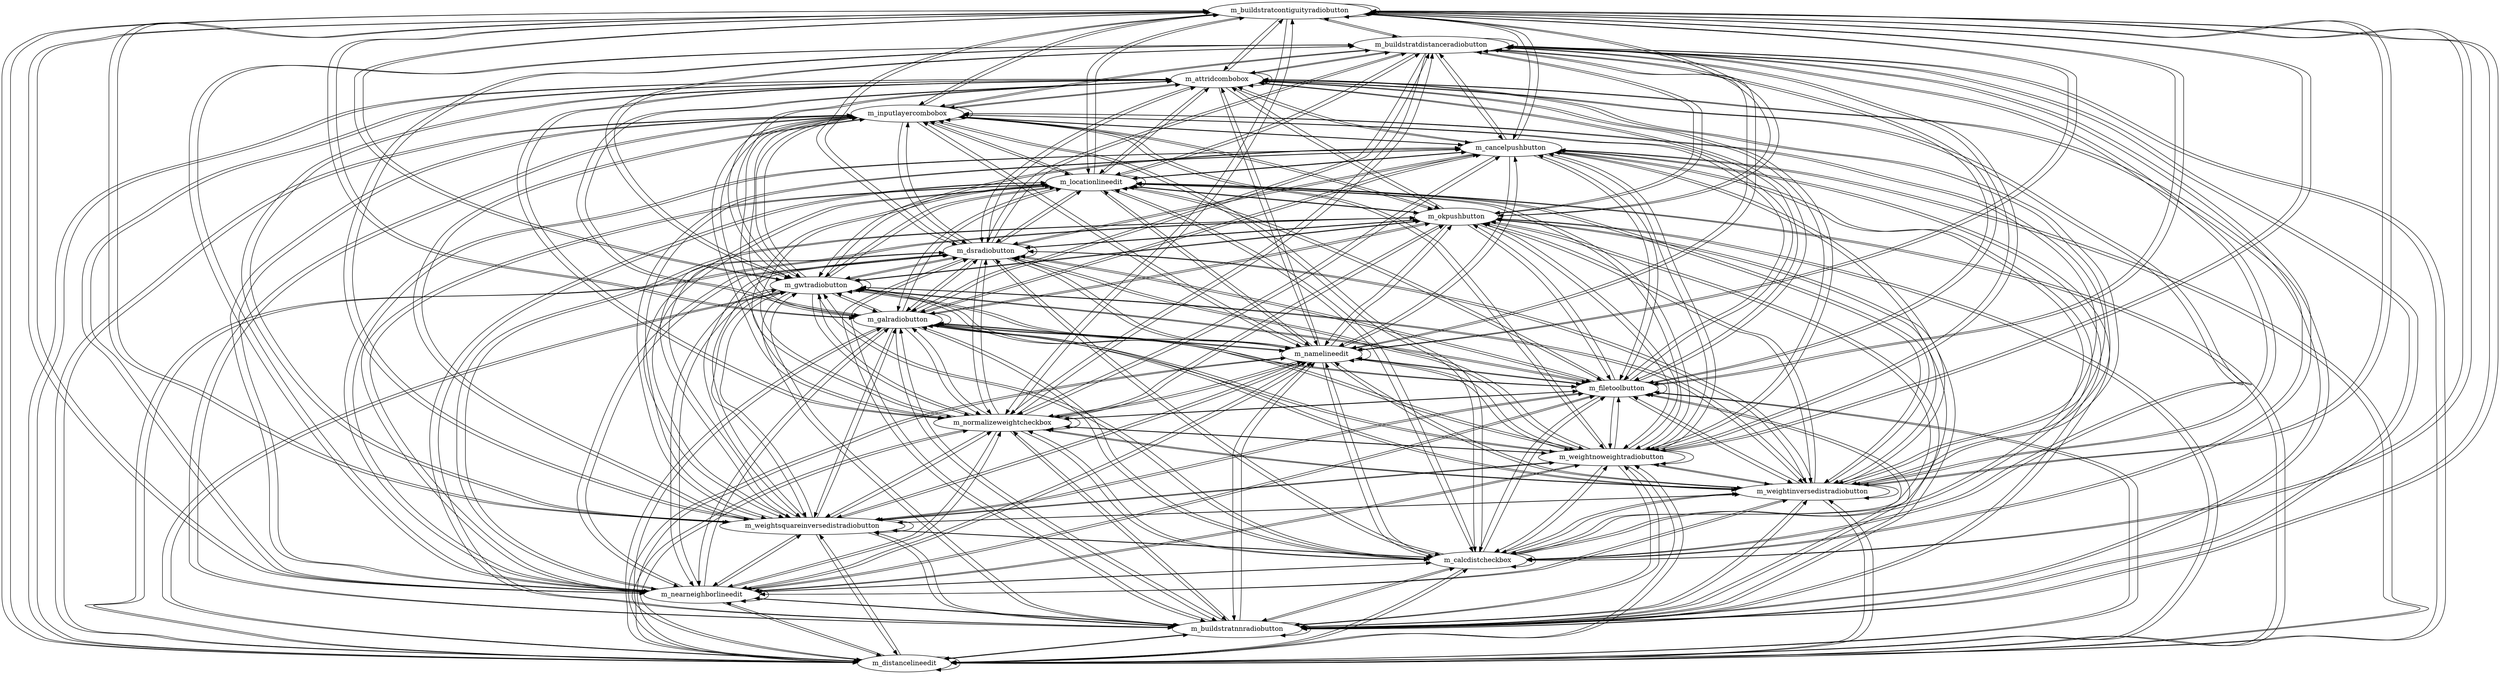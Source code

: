 strict digraph G {
  m_buildstratcontiguityradiobutton [ label="m_buildstratcontiguityradiobutton" ];
  m_buildstratdistanceradiobutton [ label="m_buildstratdistanceradiobutton" ];
  m_distancelineedit [ label="m_distancelineedit" ];
  m_buildstratnnradiobutton [ label="m_buildstratnnradiobutton" ];
  m_nearneighborlineedit [ label="m_nearneighborlineedit" ];
  m_calcdistcheckbox [ label="m_calcdistcheckbox" ];
  m_weightsquareinversedistradiobutton [ label="m_weightsquareinversedistradiobutton" ];
  m_weightinversedistradiobutton [ label="m_weightinversedistradiobutton" ];
  m_weightnoweightradiobutton [ label="m_weightnoweightradiobutton" ];
  m_normalizeweightcheckbox [ label="m_normalizeweightcheckbox" ];
  m_filetoolbutton [ label="m_filetoolbutton" ];
  m_namelineedit [ label="m_namelineedit" ];
  m_galradiobutton [ label="m_galradiobutton" ];
  m_gwtradiobutton [ label="m_gwtradiobutton" ];
  m_dsradiobutton [ label="m_dsradiobutton" ];
  m_locationlineedit [ label="m_locationlineedit" ];
  m_okpushbutton [ label="m_okpushbutton" ];
  m_cancelpushbutton [ label="m_cancelpushbutton" ];
  m_inputlayercombobox [ label="m_inputlayercombobox" ];
  m_attridcombobox [ label="m_attridcombobox" ];
  m_buildstratcontiguityradiobutton -> m_buildstratcontiguityradiobutton;
  m_buildstratcontiguityradiobutton -> m_buildstratdistanceradiobutton;
  m_buildstratcontiguityradiobutton -> m_distancelineedit;
  m_buildstratcontiguityradiobutton -> m_buildstratnnradiobutton;
  m_buildstratcontiguityradiobutton -> m_nearneighborlineedit;
  m_buildstratcontiguityradiobutton -> m_calcdistcheckbox;
  m_buildstratcontiguityradiobutton -> m_weightsquareinversedistradiobutton;
  m_buildstratcontiguityradiobutton -> m_weightinversedistradiobutton;
  m_buildstratcontiguityradiobutton -> m_weightnoweightradiobutton;
  m_buildstratcontiguityradiobutton -> m_normalizeweightcheckbox;
  m_buildstratcontiguityradiobutton -> m_filetoolbutton;
  m_buildstratcontiguityradiobutton -> m_namelineedit;
  m_buildstratcontiguityradiobutton -> m_galradiobutton;
  m_buildstratcontiguityradiobutton -> m_gwtradiobutton;
  m_buildstratcontiguityradiobutton -> m_dsradiobutton;
  m_buildstratcontiguityradiobutton -> m_locationlineedit;
  m_buildstratcontiguityradiobutton -> m_okpushbutton;
  m_buildstratcontiguityradiobutton -> m_cancelpushbutton;
  m_buildstratcontiguityradiobutton -> m_inputlayercombobox;
  m_buildstratcontiguityradiobutton -> m_attridcombobox;
  m_buildstratdistanceradiobutton -> m_buildstratcontiguityradiobutton;
  m_buildstratdistanceradiobutton -> m_buildstratdistanceradiobutton;
  m_buildstratdistanceradiobutton -> m_distancelineedit;
  m_buildstratdistanceradiobutton -> m_buildstratnnradiobutton;
  m_buildstratdistanceradiobutton -> m_nearneighborlineedit;
  m_buildstratdistanceradiobutton -> m_calcdistcheckbox;
  m_buildstratdistanceradiobutton -> m_weightsquareinversedistradiobutton;
  m_buildstratdistanceradiobutton -> m_weightinversedistradiobutton;
  m_buildstratdistanceradiobutton -> m_weightnoweightradiobutton;
  m_buildstratdistanceradiobutton -> m_normalizeweightcheckbox;
  m_buildstratdistanceradiobutton -> m_filetoolbutton;
  m_buildstratdistanceradiobutton -> m_namelineedit;
  m_buildstratdistanceradiobutton -> m_galradiobutton;
  m_buildstratdistanceradiobutton -> m_gwtradiobutton;
  m_buildstratdistanceradiobutton -> m_dsradiobutton;
  m_buildstratdistanceradiobutton -> m_locationlineedit;
  m_buildstratdistanceradiobutton -> m_okpushbutton;
  m_buildstratdistanceradiobutton -> m_cancelpushbutton;
  m_buildstratdistanceradiobutton -> m_inputlayercombobox;
  m_buildstratdistanceradiobutton -> m_attridcombobox;
  m_distancelineedit -> m_buildstratcontiguityradiobutton;
  m_distancelineedit -> m_buildstratdistanceradiobutton;
  m_distancelineedit -> m_distancelineedit;
  m_distancelineedit -> m_buildstratnnradiobutton;
  m_distancelineedit -> m_nearneighborlineedit;
  m_distancelineedit -> m_calcdistcheckbox;
  m_distancelineedit -> m_weightsquareinversedistradiobutton;
  m_distancelineedit -> m_weightinversedistradiobutton;
  m_distancelineedit -> m_weightnoweightradiobutton;
  m_distancelineedit -> m_normalizeweightcheckbox;
  m_distancelineedit -> m_filetoolbutton;
  m_distancelineedit -> m_namelineedit;
  m_distancelineedit -> m_galradiobutton;
  m_distancelineedit -> m_gwtradiobutton;
  m_distancelineedit -> m_dsradiobutton;
  m_distancelineedit -> m_locationlineedit;
  m_distancelineedit -> m_okpushbutton;
  m_distancelineedit -> m_cancelpushbutton;
  m_distancelineedit -> m_inputlayercombobox;
  m_distancelineedit -> m_attridcombobox;
  m_buildstratnnradiobutton -> m_buildstratcontiguityradiobutton;
  m_buildstratnnradiobutton -> m_buildstratdistanceradiobutton;
  m_buildstratnnradiobutton -> m_distancelineedit;
  m_buildstratnnradiobutton -> m_buildstratnnradiobutton;
  m_buildstratnnradiobutton -> m_nearneighborlineedit;
  m_buildstratnnradiobutton -> m_calcdistcheckbox;
  m_buildstratnnradiobutton -> m_weightsquareinversedistradiobutton;
  m_buildstratnnradiobutton -> m_weightinversedistradiobutton;
  m_buildstratnnradiobutton -> m_weightnoweightradiobutton;
  m_buildstratnnradiobutton -> m_normalizeweightcheckbox;
  m_buildstratnnradiobutton -> m_filetoolbutton;
  m_buildstratnnradiobutton -> m_namelineedit;
  m_buildstratnnradiobutton -> m_galradiobutton;
  m_buildstratnnradiobutton -> m_gwtradiobutton;
  m_buildstratnnradiobutton -> m_dsradiobutton;
  m_buildstratnnradiobutton -> m_locationlineedit;
  m_buildstratnnradiobutton -> m_okpushbutton;
  m_buildstratnnradiobutton -> m_cancelpushbutton;
  m_buildstratnnradiobutton -> m_inputlayercombobox;
  m_buildstratnnradiobutton -> m_attridcombobox;
  m_nearneighborlineedit -> m_buildstratcontiguityradiobutton;
  m_nearneighborlineedit -> m_buildstratdistanceradiobutton;
  m_nearneighborlineedit -> m_distancelineedit;
  m_nearneighborlineedit -> m_buildstratnnradiobutton;
  m_nearneighborlineedit -> m_nearneighborlineedit;
  m_nearneighborlineedit -> m_calcdistcheckbox;
  m_nearneighborlineedit -> m_weightsquareinversedistradiobutton;
  m_nearneighborlineedit -> m_weightinversedistradiobutton;
  m_nearneighborlineedit -> m_weightnoweightradiobutton;
  m_nearneighborlineedit -> m_normalizeweightcheckbox;
  m_nearneighborlineedit -> m_filetoolbutton;
  m_nearneighborlineedit -> m_namelineedit;
  m_nearneighborlineedit -> m_galradiobutton;
  m_nearneighborlineedit -> m_gwtradiobutton;
  m_nearneighborlineedit -> m_dsradiobutton;
  m_nearneighborlineedit -> m_locationlineedit;
  m_nearneighborlineedit -> m_okpushbutton;
  m_nearneighborlineedit -> m_cancelpushbutton;
  m_nearneighborlineedit -> m_inputlayercombobox;
  m_nearneighborlineedit -> m_attridcombobox;
  m_calcdistcheckbox -> m_buildstratcontiguityradiobutton;
  m_calcdistcheckbox -> m_buildstratdistanceradiobutton;
  m_calcdistcheckbox -> m_distancelineedit;
  m_calcdistcheckbox -> m_buildstratnnradiobutton;
  m_calcdistcheckbox -> m_nearneighborlineedit;
  m_calcdistcheckbox -> m_calcdistcheckbox;
  m_calcdistcheckbox -> m_weightsquareinversedistradiobutton;
  m_calcdistcheckbox -> m_weightinversedistradiobutton;
  m_calcdistcheckbox -> m_weightnoweightradiobutton;
  m_calcdistcheckbox -> m_normalizeweightcheckbox;
  m_calcdistcheckbox -> m_filetoolbutton;
  m_calcdistcheckbox -> m_namelineedit;
  m_calcdistcheckbox -> m_galradiobutton;
  m_calcdistcheckbox -> m_gwtradiobutton;
  m_calcdistcheckbox -> m_dsradiobutton;
  m_calcdistcheckbox -> m_locationlineedit;
  m_calcdistcheckbox -> m_okpushbutton;
  m_calcdistcheckbox -> m_cancelpushbutton;
  m_calcdistcheckbox -> m_inputlayercombobox;
  m_calcdistcheckbox -> m_attridcombobox;
  m_weightsquareinversedistradiobutton -> m_buildstratcontiguityradiobutton;
  m_weightsquareinversedistradiobutton -> m_buildstratdistanceradiobutton;
  m_weightsquareinversedistradiobutton -> m_distancelineedit;
  m_weightsquareinversedistradiobutton -> m_buildstratnnradiobutton;
  m_weightsquareinversedistradiobutton -> m_nearneighborlineedit;
  m_weightsquareinversedistradiobutton -> m_calcdistcheckbox;
  m_weightsquareinversedistradiobutton -> m_weightsquareinversedistradiobutton;
  m_weightsquareinversedistradiobutton -> m_weightinversedistradiobutton;
  m_weightsquareinversedistradiobutton -> m_weightnoweightradiobutton;
  m_weightsquareinversedistradiobutton -> m_normalizeweightcheckbox;
  m_weightsquareinversedistradiobutton -> m_filetoolbutton;
  m_weightsquareinversedistradiobutton -> m_namelineedit;
  m_weightsquareinversedistradiobutton -> m_galradiobutton;
  m_weightsquareinversedistradiobutton -> m_gwtradiobutton;
  m_weightsquareinversedistradiobutton -> m_dsradiobutton;
  m_weightsquareinversedistradiobutton -> m_locationlineedit;
  m_weightsquareinversedistradiobutton -> m_okpushbutton;
  m_weightsquareinversedistradiobutton -> m_cancelpushbutton;
  m_weightsquareinversedistradiobutton -> m_inputlayercombobox;
  m_weightsquareinversedistradiobutton -> m_attridcombobox;
  m_weightinversedistradiobutton -> m_buildstratcontiguityradiobutton;
  m_weightinversedistradiobutton -> m_buildstratdistanceradiobutton;
  m_weightinversedistradiobutton -> m_distancelineedit;
  m_weightinversedistradiobutton -> m_buildstratnnradiobutton;
  m_weightinversedistradiobutton -> m_nearneighborlineedit;
  m_weightinversedistradiobutton -> m_calcdistcheckbox;
  m_weightinversedistradiobutton -> m_weightsquareinversedistradiobutton;
  m_weightinversedistradiobutton -> m_weightinversedistradiobutton;
  m_weightinversedistradiobutton -> m_weightnoweightradiobutton;
  m_weightinversedistradiobutton -> m_normalizeweightcheckbox;
  m_weightinversedistradiobutton -> m_filetoolbutton;
  m_weightinversedistradiobutton -> m_namelineedit;
  m_weightinversedistradiobutton -> m_galradiobutton;
  m_weightinversedistradiobutton -> m_gwtradiobutton;
  m_weightinversedistradiobutton -> m_dsradiobutton;
  m_weightinversedistradiobutton -> m_locationlineedit;
  m_weightinversedistradiobutton -> m_okpushbutton;
  m_weightinversedistradiobutton -> m_cancelpushbutton;
  m_weightinversedistradiobutton -> m_inputlayercombobox;
  m_weightinversedistradiobutton -> m_attridcombobox;
  m_weightnoweightradiobutton -> m_buildstratcontiguityradiobutton;
  m_weightnoweightradiobutton -> m_buildstratdistanceradiobutton;
  m_weightnoweightradiobutton -> m_distancelineedit;
  m_weightnoweightradiobutton -> m_buildstratnnradiobutton;
  m_weightnoweightradiobutton -> m_nearneighborlineedit;
  m_weightnoweightradiobutton -> m_calcdistcheckbox;
  m_weightnoweightradiobutton -> m_weightsquareinversedistradiobutton;
  m_weightnoweightradiobutton -> m_weightinversedistradiobutton;
  m_weightnoweightradiobutton -> m_weightnoweightradiobutton;
  m_weightnoweightradiobutton -> m_normalizeweightcheckbox;
  m_weightnoweightradiobutton -> m_filetoolbutton;
  m_weightnoweightradiobutton -> m_namelineedit;
  m_weightnoweightradiobutton -> m_galradiobutton;
  m_weightnoweightradiobutton -> m_gwtradiobutton;
  m_weightnoweightradiobutton -> m_dsradiobutton;
  m_weightnoweightradiobutton -> m_locationlineedit;
  m_weightnoweightradiobutton -> m_okpushbutton;
  m_weightnoweightradiobutton -> m_cancelpushbutton;
  m_weightnoweightradiobutton -> m_inputlayercombobox;
  m_weightnoweightradiobutton -> m_attridcombobox;
  m_normalizeweightcheckbox -> m_buildstratcontiguityradiobutton;
  m_normalizeweightcheckbox -> m_buildstratdistanceradiobutton;
  m_normalizeweightcheckbox -> m_distancelineedit;
  m_normalizeweightcheckbox -> m_buildstratnnradiobutton;
  m_normalizeweightcheckbox -> m_nearneighborlineedit;
  m_normalizeweightcheckbox -> m_calcdistcheckbox;
  m_normalizeweightcheckbox -> m_weightsquareinversedistradiobutton;
  m_normalizeweightcheckbox -> m_weightinversedistradiobutton;
  m_normalizeweightcheckbox -> m_weightnoweightradiobutton;
  m_normalizeweightcheckbox -> m_normalizeweightcheckbox;
  m_normalizeweightcheckbox -> m_filetoolbutton;
  m_normalizeweightcheckbox -> m_namelineedit;
  m_normalizeweightcheckbox -> m_galradiobutton;
  m_normalizeweightcheckbox -> m_gwtradiobutton;
  m_normalizeweightcheckbox -> m_dsradiobutton;
  m_normalizeweightcheckbox -> m_locationlineedit;
  m_normalizeweightcheckbox -> m_okpushbutton;
  m_normalizeweightcheckbox -> m_cancelpushbutton;
  m_normalizeweightcheckbox -> m_inputlayercombobox;
  m_normalizeweightcheckbox -> m_attridcombobox;
  m_filetoolbutton -> m_buildstratcontiguityradiobutton;
  m_filetoolbutton -> m_buildstratdistanceradiobutton;
  m_filetoolbutton -> m_distancelineedit;
  m_filetoolbutton -> m_buildstratnnradiobutton;
  m_filetoolbutton -> m_nearneighborlineedit;
  m_filetoolbutton -> m_calcdistcheckbox;
  m_filetoolbutton -> m_weightsquareinversedistradiobutton;
  m_filetoolbutton -> m_weightinversedistradiobutton;
  m_filetoolbutton -> m_weightnoweightradiobutton;
  m_filetoolbutton -> m_normalizeweightcheckbox;
  m_filetoolbutton -> m_filetoolbutton;
  m_filetoolbutton -> m_namelineedit;
  m_filetoolbutton -> m_galradiobutton;
  m_filetoolbutton -> m_gwtradiobutton;
  m_filetoolbutton -> m_dsradiobutton;
  m_filetoolbutton -> m_locationlineedit;
  m_filetoolbutton -> m_okpushbutton;
  m_filetoolbutton -> m_cancelpushbutton;
  m_filetoolbutton -> m_inputlayercombobox;
  m_filetoolbutton -> m_attridcombobox;
  m_namelineedit -> m_buildstratcontiguityradiobutton;
  m_namelineedit -> m_buildstratdistanceradiobutton;
  m_namelineedit -> m_distancelineedit;
  m_namelineedit -> m_buildstratnnradiobutton;
  m_namelineedit -> m_nearneighborlineedit;
  m_namelineedit -> m_calcdistcheckbox;
  m_namelineedit -> m_weightsquareinversedistradiobutton;
  m_namelineedit -> m_weightinversedistradiobutton;
  m_namelineedit -> m_weightnoweightradiobutton;
  m_namelineedit -> m_normalizeweightcheckbox;
  m_namelineedit -> m_filetoolbutton;
  m_namelineedit -> m_namelineedit;
  m_namelineedit -> m_galradiobutton;
  m_namelineedit -> m_gwtradiobutton;
  m_namelineedit -> m_dsradiobutton;
  m_namelineedit -> m_locationlineedit;
  m_namelineedit -> m_okpushbutton;
  m_namelineedit -> m_cancelpushbutton;
  m_namelineedit -> m_inputlayercombobox;
  m_namelineedit -> m_attridcombobox;
  m_galradiobutton -> m_buildstratcontiguityradiobutton;
  m_galradiobutton -> m_buildstratdistanceradiobutton;
  m_galradiobutton -> m_distancelineedit;
  m_galradiobutton -> m_buildstratnnradiobutton;
  m_galradiobutton -> m_nearneighborlineedit;
  m_galradiobutton -> m_calcdistcheckbox;
  m_galradiobutton -> m_weightsquareinversedistradiobutton;
  m_galradiobutton -> m_weightinversedistradiobutton;
  m_galradiobutton -> m_weightnoweightradiobutton;
  m_galradiobutton -> m_normalizeweightcheckbox;
  m_galradiobutton -> m_filetoolbutton;
  m_galradiobutton -> m_namelineedit;
  m_galradiobutton -> m_galradiobutton;
  m_galradiobutton -> m_gwtradiobutton;
  m_galradiobutton -> m_dsradiobutton;
  m_galradiobutton -> m_locationlineedit;
  m_galradiobutton -> m_okpushbutton;
  m_galradiobutton -> m_cancelpushbutton;
  m_galradiobutton -> m_inputlayercombobox;
  m_galradiobutton -> m_attridcombobox;
  m_gwtradiobutton -> m_buildstratcontiguityradiobutton;
  m_gwtradiobutton -> m_buildstratdistanceradiobutton;
  m_gwtradiobutton -> m_distancelineedit;
  m_gwtradiobutton -> m_buildstratnnradiobutton;
  m_gwtradiobutton -> m_nearneighborlineedit;
  m_gwtradiobutton -> m_calcdistcheckbox;
  m_gwtradiobutton -> m_weightsquareinversedistradiobutton;
  m_gwtradiobutton -> m_weightinversedistradiobutton;
  m_gwtradiobutton -> m_weightnoweightradiobutton;
  m_gwtradiobutton -> m_normalizeweightcheckbox;
  m_gwtradiobutton -> m_filetoolbutton;
  m_gwtradiobutton -> m_namelineedit;
  m_gwtradiobutton -> m_galradiobutton;
  m_gwtradiobutton -> m_gwtradiobutton;
  m_gwtradiobutton -> m_dsradiobutton;
  m_gwtradiobutton -> m_locationlineedit;
  m_gwtradiobutton -> m_okpushbutton;
  m_gwtradiobutton -> m_cancelpushbutton;
  m_gwtradiobutton -> m_inputlayercombobox;
  m_gwtradiobutton -> m_attridcombobox;
  m_dsradiobutton -> m_buildstratcontiguityradiobutton;
  m_dsradiobutton -> m_buildstratdistanceradiobutton;
  m_dsradiobutton -> m_distancelineedit;
  m_dsradiobutton -> m_buildstratnnradiobutton;
  m_dsradiobutton -> m_nearneighborlineedit;
  m_dsradiobutton -> m_calcdistcheckbox;
  m_dsradiobutton -> m_weightsquareinversedistradiobutton;
  m_dsradiobutton -> m_weightinversedistradiobutton;
  m_dsradiobutton -> m_weightnoweightradiobutton;
  m_dsradiobutton -> m_normalizeweightcheckbox;
  m_dsradiobutton -> m_filetoolbutton;
  m_dsradiobutton -> m_namelineedit;
  m_dsradiobutton -> m_galradiobutton;
  m_dsradiobutton -> m_gwtradiobutton;
  m_dsradiobutton -> m_dsradiobutton;
  m_dsradiobutton -> m_locationlineedit;
  m_dsradiobutton -> m_okpushbutton;
  m_dsradiobutton -> m_cancelpushbutton;
  m_dsradiobutton -> m_inputlayercombobox;
  m_dsradiobutton -> m_attridcombobox;
  m_locationlineedit -> m_buildstratcontiguityradiobutton;
  m_locationlineedit -> m_buildstratdistanceradiobutton;
  m_locationlineedit -> m_distancelineedit;
  m_locationlineedit -> m_buildstratnnradiobutton;
  m_locationlineedit -> m_nearneighborlineedit;
  m_locationlineedit -> m_calcdistcheckbox;
  m_locationlineedit -> m_weightsquareinversedistradiobutton;
  m_locationlineedit -> m_weightinversedistradiobutton;
  m_locationlineedit -> m_weightnoweightradiobutton;
  m_locationlineedit -> m_normalizeweightcheckbox;
  m_locationlineedit -> m_filetoolbutton;
  m_locationlineedit -> m_namelineedit;
  m_locationlineedit -> m_galradiobutton;
  m_locationlineedit -> m_gwtradiobutton;
  m_locationlineedit -> m_dsradiobutton;
  m_locationlineedit -> m_locationlineedit;
  m_locationlineedit -> m_okpushbutton;
  m_locationlineedit -> m_cancelpushbutton;
  m_locationlineedit -> m_inputlayercombobox;
  m_locationlineedit -> m_attridcombobox;
  m_inputlayercombobox -> m_buildstratcontiguityradiobutton;
  m_inputlayercombobox -> m_buildstratdistanceradiobutton;
  m_inputlayercombobox -> m_distancelineedit;
  m_inputlayercombobox -> m_buildstratnnradiobutton;
  m_inputlayercombobox -> m_nearneighborlineedit;
  m_inputlayercombobox -> m_calcdistcheckbox;
  m_inputlayercombobox -> m_weightsquareinversedistradiobutton;
  m_inputlayercombobox -> m_weightinversedistradiobutton;
  m_inputlayercombobox -> m_weightnoweightradiobutton;
  m_inputlayercombobox -> m_normalizeweightcheckbox;
  m_inputlayercombobox -> m_filetoolbutton;
  m_inputlayercombobox -> m_namelineedit;
  m_inputlayercombobox -> m_galradiobutton;
  m_inputlayercombobox -> m_gwtradiobutton;
  m_inputlayercombobox -> m_dsradiobutton;
  m_inputlayercombobox -> m_locationlineedit;
  m_inputlayercombobox -> m_okpushbutton;
  m_inputlayercombobox -> m_cancelpushbutton;
  m_inputlayercombobox -> m_inputlayercombobox;
  m_inputlayercombobox -> m_attridcombobox;
  m_attridcombobox -> m_buildstratcontiguityradiobutton;
  m_attridcombobox -> m_buildstratdistanceradiobutton;
  m_attridcombobox -> m_distancelineedit;
  m_attridcombobox -> m_buildstratnnradiobutton;
  m_attridcombobox -> m_nearneighborlineedit;
  m_attridcombobox -> m_calcdistcheckbox;
  m_attridcombobox -> m_weightsquareinversedistradiobutton;
  m_attridcombobox -> m_weightinversedistradiobutton;
  m_attridcombobox -> m_weightnoweightradiobutton;
  m_attridcombobox -> m_normalizeweightcheckbox;
  m_attridcombobox -> m_filetoolbutton;
  m_attridcombobox -> m_namelineedit;
  m_attridcombobox -> m_galradiobutton;
  m_attridcombobox -> m_gwtradiobutton;
  m_attridcombobox -> m_dsradiobutton;
  m_attridcombobox -> m_locationlineedit;
  m_attridcombobox -> m_okpushbutton;
  m_attridcombobox -> m_cancelpushbutton;
  m_attridcombobox -> m_inputlayercombobox;
  m_attridcombobox -> m_attridcombobox;
  m_okpushbutton -> m_buildstratcontiguityradiobutton;
  m_okpushbutton -> m_buildstratdistanceradiobutton;
  m_okpushbutton -> m_distancelineedit;
  m_okpushbutton -> m_buildstratnnradiobutton;
  m_okpushbutton -> m_nearneighborlineedit;
  m_okpushbutton -> m_calcdistcheckbox;
  m_okpushbutton -> m_weightsquareinversedistradiobutton;
  m_okpushbutton -> m_weightinversedistradiobutton;
  m_okpushbutton -> m_weightnoweightradiobutton;
  m_okpushbutton -> m_normalizeweightcheckbox;
  m_okpushbutton -> m_filetoolbutton;
  m_okpushbutton -> m_namelineedit;
  m_okpushbutton -> m_galradiobutton;
  m_okpushbutton -> m_gwtradiobutton;
  m_okpushbutton -> m_dsradiobutton;
  m_okpushbutton -> m_locationlineedit;
  m_okpushbutton -> m_inputlayercombobox;
  m_okpushbutton -> m_attridcombobox;
  m_cancelpushbutton -> m_buildstratcontiguityradiobutton;
  m_cancelpushbutton -> m_buildstratdistanceradiobutton;
  m_cancelpushbutton -> m_distancelineedit;
  m_cancelpushbutton -> m_buildstratnnradiobutton;
  m_cancelpushbutton -> m_nearneighborlineedit;
  m_cancelpushbutton -> m_calcdistcheckbox;
  m_cancelpushbutton -> m_weightsquareinversedistradiobutton;
  m_cancelpushbutton -> m_weightinversedistradiobutton;
  m_cancelpushbutton -> m_weightnoweightradiobutton;
  m_cancelpushbutton -> m_normalizeweightcheckbox;
  m_cancelpushbutton -> m_filetoolbutton;
  m_cancelpushbutton -> m_namelineedit;
  m_cancelpushbutton -> m_galradiobutton;
  m_cancelpushbutton -> m_gwtradiobutton;
  m_cancelpushbutton -> m_dsradiobutton;
  m_cancelpushbutton -> m_locationlineedit;
  m_cancelpushbutton -> m_inputlayercombobox;
  m_cancelpushbutton -> m_attridcombobox;
}
